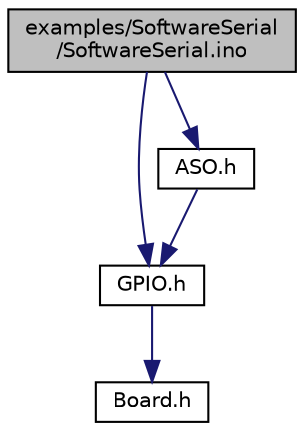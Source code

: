 digraph "examples/SoftwareSerial/SoftwareSerial.ino"
{
  edge [fontname="Helvetica",fontsize="10",labelfontname="Helvetica",labelfontsize="10"];
  node [fontname="Helvetica",fontsize="10",shape=record];
  Node1 [label="examples/SoftwareSerial\l/SoftwareSerial.ino",height=0.2,width=0.4,color="black", fillcolor="grey75", style="filled", fontcolor="black"];
  Node1 -> Node2 [color="midnightblue",fontsize="10",style="solid",fontname="Helvetica"];
  Node2 [label="GPIO.h",height=0.2,width=0.4,color="black", fillcolor="white", style="filled",URL="$dc/dbe/GPIO_8h.html"];
  Node2 -> Node3 [color="midnightblue",fontsize="10",style="solid",fontname="Helvetica"];
  Node3 [label="Board.h",height=0.2,width=0.4,color="black", fillcolor="white", style="filled",URL="$dd/dd3/Board_8h.html"];
  Node1 -> Node4 [color="midnightblue",fontsize="10",style="solid",fontname="Helvetica"];
  Node4 [label="ASO.h",height=0.2,width=0.4,color="black", fillcolor="white", style="filled",URL="$d7/dd7/ASO_8h.html"];
  Node4 -> Node2 [color="midnightblue",fontsize="10",style="solid",fontname="Helvetica"];
}
